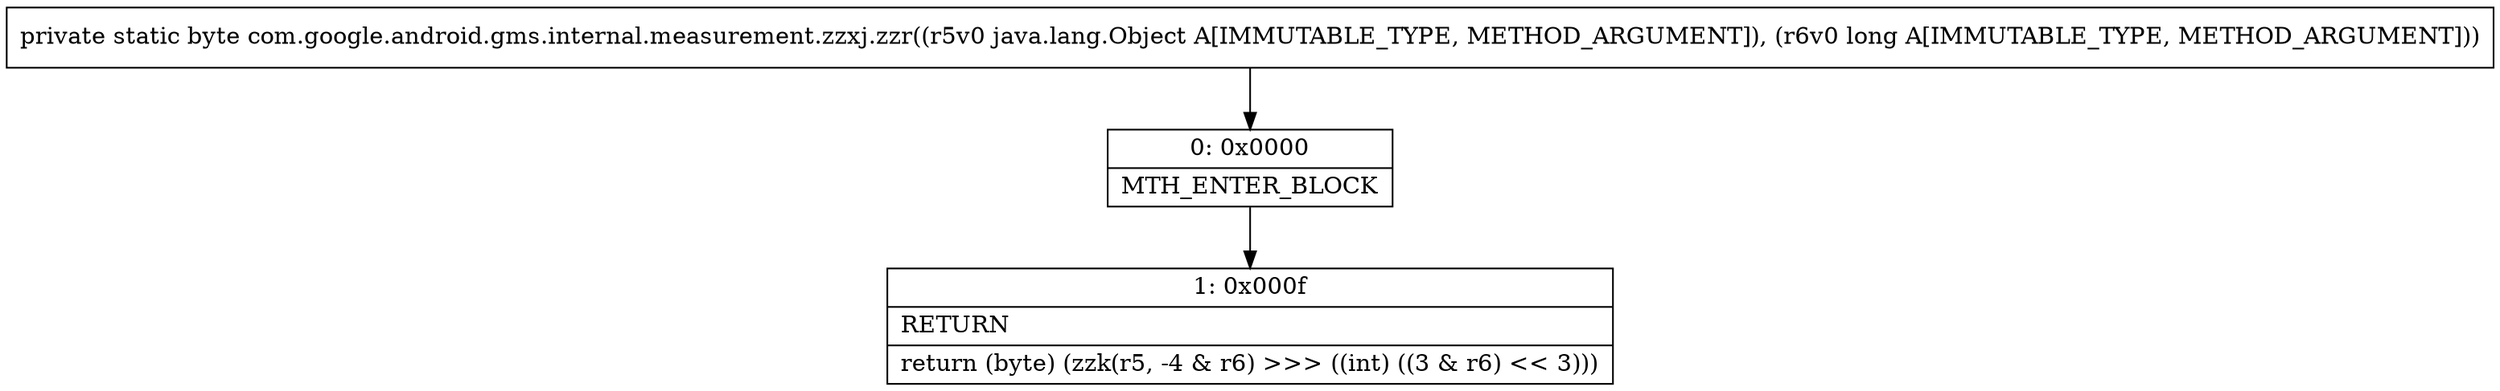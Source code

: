 digraph "CFG forcom.google.android.gms.internal.measurement.zzxj.zzr(Ljava\/lang\/Object;J)B" {
Node_0 [shape=record,label="{0\:\ 0x0000|MTH_ENTER_BLOCK\l}"];
Node_1 [shape=record,label="{1\:\ 0x000f|RETURN\l|return (byte) (zzk(r5, \-4 & r6) \>\>\> ((int) ((3 & r6) \<\< 3)))\l}"];
MethodNode[shape=record,label="{private static byte com.google.android.gms.internal.measurement.zzxj.zzr((r5v0 java.lang.Object A[IMMUTABLE_TYPE, METHOD_ARGUMENT]), (r6v0 long A[IMMUTABLE_TYPE, METHOD_ARGUMENT])) }"];
MethodNode -> Node_0;
Node_0 -> Node_1;
}

